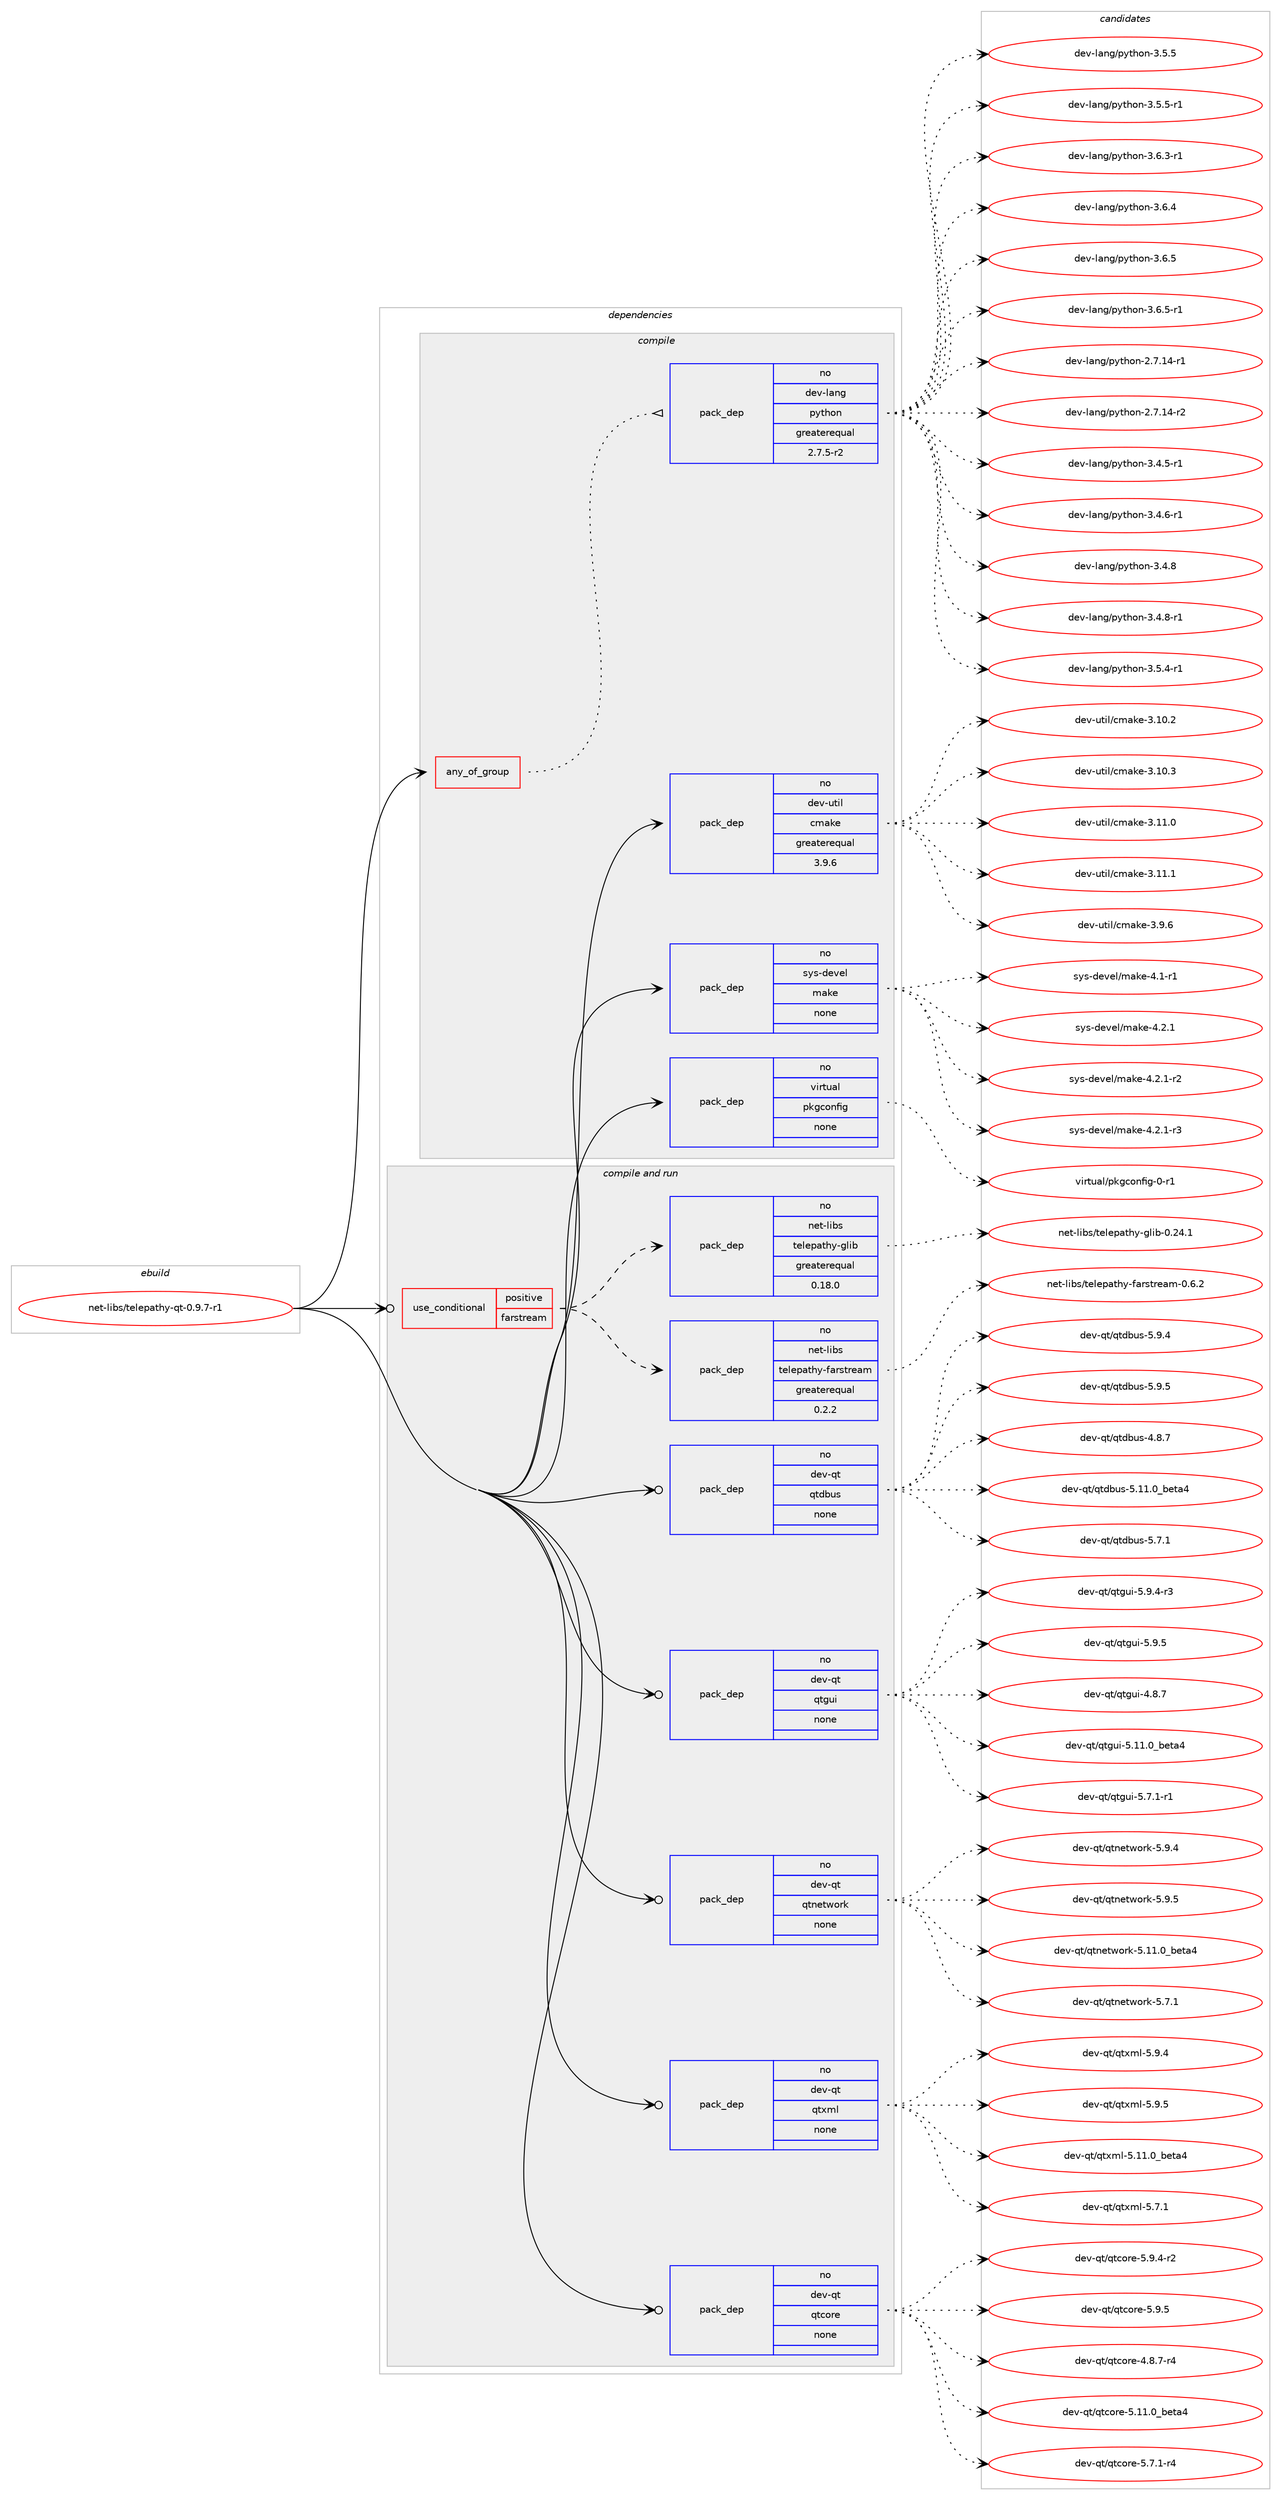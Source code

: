digraph prolog {

# *************
# Graph options
# *************

newrank=true;
concentrate=true;
compound=true;
graph [rankdir=LR,fontname=Helvetica,fontsize=10,ranksep=1.5];#, ranksep=2.5, nodesep=0.2];
edge  [arrowhead=vee];
node  [fontname=Helvetica,fontsize=10];

# **********
# The ebuild
# **********

subgraph cluster_leftcol {
color=gray;
rank=same;
label=<<i>ebuild</i>>;
id [label="net-libs/telepathy-qt-0.9.7-r1", color=red, width=4, href="../net-libs/telepathy-qt-0.9.7-r1.svg"];
}

# ****************
# The dependencies
# ****************

subgraph cluster_midcol {
color=gray;
label=<<i>dependencies</i>>;
subgraph cluster_compile {
fillcolor="#eeeeee";
style=filled;
label=<<i>compile</i>>;
subgraph any7 {
dependency412 [label=<<TABLE BORDER="0" CELLBORDER="1" CELLSPACING="0" CELLPADDING="4"><TR><TD CELLPADDING="10">any_of_group</TD></TR></TABLE>>, shape=none, color=red];subgraph pack281 {
dependency413 [label=<<TABLE BORDER="0" CELLBORDER="1" CELLSPACING="0" CELLPADDING="4" WIDTH="220"><TR><TD ROWSPAN="6" CELLPADDING="30">pack_dep</TD></TR><TR><TD WIDTH="110">no</TD></TR><TR><TD>dev-lang</TD></TR><TR><TD>python</TD></TR><TR><TD>greaterequal</TD></TR><TR><TD>2.7.5-r2</TD></TR></TABLE>>, shape=none, color=blue];
}
dependency412:e -> dependency413:w [weight=20,style="dotted",arrowhead="oinv"];
}
id:e -> dependency412:w [weight=20,style="solid",arrowhead="vee"];
subgraph pack282 {
dependency414 [label=<<TABLE BORDER="0" CELLBORDER="1" CELLSPACING="0" CELLPADDING="4" WIDTH="220"><TR><TD ROWSPAN="6" CELLPADDING="30">pack_dep</TD></TR><TR><TD WIDTH="110">no</TD></TR><TR><TD>dev-util</TD></TR><TR><TD>cmake</TD></TR><TR><TD>greaterequal</TD></TR><TR><TD>3.9.6</TD></TR></TABLE>>, shape=none, color=blue];
}
id:e -> dependency414:w [weight=20,style="solid",arrowhead="vee"];
subgraph pack283 {
dependency415 [label=<<TABLE BORDER="0" CELLBORDER="1" CELLSPACING="0" CELLPADDING="4" WIDTH="220"><TR><TD ROWSPAN="6" CELLPADDING="30">pack_dep</TD></TR><TR><TD WIDTH="110">no</TD></TR><TR><TD>sys-devel</TD></TR><TR><TD>make</TD></TR><TR><TD>none</TD></TR><TR><TD></TD></TR></TABLE>>, shape=none, color=blue];
}
id:e -> dependency415:w [weight=20,style="solid",arrowhead="vee"];
subgraph pack284 {
dependency416 [label=<<TABLE BORDER="0" CELLBORDER="1" CELLSPACING="0" CELLPADDING="4" WIDTH="220"><TR><TD ROWSPAN="6" CELLPADDING="30">pack_dep</TD></TR><TR><TD WIDTH="110">no</TD></TR><TR><TD>virtual</TD></TR><TR><TD>pkgconfig</TD></TR><TR><TD>none</TD></TR><TR><TD></TD></TR></TABLE>>, shape=none, color=blue];
}
id:e -> dependency416:w [weight=20,style="solid",arrowhead="vee"];
}
subgraph cluster_compileandrun {
fillcolor="#eeeeee";
style=filled;
label=<<i>compile and run</i>>;
subgraph cond126 {
dependency417 [label=<<TABLE BORDER="0" CELLBORDER="1" CELLSPACING="0" CELLPADDING="4"><TR><TD ROWSPAN="3" CELLPADDING="10">use_conditional</TD></TR><TR><TD>positive</TD></TR><TR><TD>farstream</TD></TR></TABLE>>, shape=none, color=red];
subgraph pack285 {
dependency418 [label=<<TABLE BORDER="0" CELLBORDER="1" CELLSPACING="0" CELLPADDING="4" WIDTH="220"><TR><TD ROWSPAN="6" CELLPADDING="30">pack_dep</TD></TR><TR><TD WIDTH="110">no</TD></TR><TR><TD>net-libs</TD></TR><TR><TD>telepathy-farstream</TD></TR><TR><TD>greaterequal</TD></TR><TR><TD>0.2.2</TD></TR></TABLE>>, shape=none, color=blue];
}
dependency417:e -> dependency418:w [weight=20,style="dashed",arrowhead="vee"];
subgraph pack286 {
dependency419 [label=<<TABLE BORDER="0" CELLBORDER="1" CELLSPACING="0" CELLPADDING="4" WIDTH="220"><TR><TD ROWSPAN="6" CELLPADDING="30">pack_dep</TD></TR><TR><TD WIDTH="110">no</TD></TR><TR><TD>net-libs</TD></TR><TR><TD>telepathy-glib</TD></TR><TR><TD>greaterequal</TD></TR><TR><TD>0.18.0</TD></TR></TABLE>>, shape=none, color=blue];
}
dependency417:e -> dependency419:w [weight=20,style="dashed",arrowhead="vee"];
}
id:e -> dependency417:w [weight=20,style="solid",arrowhead="odotvee"];
subgraph pack287 {
dependency420 [label=<<TABLE BORDER="0" CELLBORDER="1" CELLSPACING="0" CELLPADDING="4" WIDTH="220"><TR><TD ROWSPAN="6" CELLPADDING="30">pack_dep</TD></TR><TR><TD WIDTH="110">no</TD></TR><TR><TD>dev-qt</TD></TR><TR><TD>qtcore</TD></TR><TR><TD>none</TD></TR><TR><TD></TD></TR></TABLE>>, shape=none, color=blue];
}
id:e -> dependency420:w [weight=20,style="solid",arrowhead="odotvee"];
subgraph pack288 {
dependency421 [label=<<TABLE BORDER="0" CELLBORDER="1" CELLSPACING="0" CELLPADDING="4" WIDTH="220"><TR><TD ROWSPAN="6" CELLPADDING="30">pack_dep</TD></TR><TR><TD WIDTH="110">no</TD></TR><TR><TD>dev-qt</TD></TR><TR><TD>qtdbus</TD></TR><TR><TD>none</TD></TR><TR><TD></TD></TR></TABLE>>, shape=none, color=blue];
}
id:e -> dependency421:w [weight=20,style="solid",arrowhead="odotvee"];
subgraph pack289 {
dependency422 [label=<<TABLE BORDER="0" CELLBORDER="1" CELLSPACING="0" CELLPADDING="4" WIDTH="220"><TR><TD ROWSPAN="6" CELLPADDING="30">pack_dep</TD></TR><TR><TD WIDTH="110">no</TD></TR><TR><TD>dev-qt</TD></TR><TR><TD>qtgui</TD></TR><TR><TD>none</TD></TR><TR><TD></TD></TR></TABLE>>, shape=none, color=blue];
}
id:e -> dependency422:w [weight=20,style="solid",arrowhead="odotvee"];
subgraph pack290 {
dependency423 [label=<<TABLE BORDER="0" CELLBORDER="1" CELLSPACING="0" CELLPADDING="4" WIDTH="220"><TR><TD ROWSPAN="6" CELLPADDING="30">pack_dep</TD></TR><TR><TD WIDTH="110">no</TD></TR><TR><TD>dev-qt</TD></TR><TR><TD>qtnetwork</TD></TR><TR><TD>none</TD></TR><TR><TD></TD></TR></TABLE>>, shape=none, color=blue];
}
id:e -> dependency423:w [weight=20,style="solid",arrowhead="odotvee"];
subgraph pack291 {
dependency424 [label=<<TABLE BORDER="0" CELLBORDER="1" CELLSPACING="0" CELLPADDING="4" WIDTH="220"><TR><TD ROWSPAN="6" CELLPADDING="30">pack_dep</TD></TR><TR><TD WIDTH="110">no</TD></TR><TR><TD>dev-qt</TD></TR><TR><TD>qtxml</TD></TR><TR><TD>none</TD></TR><TR><TD></TD></TR></TABLE>>, shape=none, color=blue];
}
id:e -> dependency424:w [weight=20,style="solid",arrowhead="odotvee"];
}
subgraph cluster_run {
fillcolor="#eeeeee";
style=filled;
label=<<i>run</i>>;
}
}

# **************
# The candidates
# **************

subgraph cluster_choices {
rank=same;
color=gray;
label=<<i>candidates</i>>;

subgraph choice281 {
color=black;
nodesep=1;
choice100101118451089711010347112121116104111110455046554649524511449 [label="dev-lang/python-2.7.14-r1", color=red, width=4,href="../dev-lang/python-2.7.14-r1.svg"];
choice100101118451089711010347112121116104111110455046554649524511450 [label="dev-lang/python-2.7.14-r2", color=red, width=4,href="../dev-lang/python-2.7.14-r2.svg"];
choice1001011184510897110103471121211161041111104551465246534511449 [label="dev-lang/python-3.4.5-r1", color=red, width=4,href="../dev-lang/python-3.4.5-r1.svg"];
choice1001011184510897110103471121211161041111104551465246544511449 [label="dev-lang/python-3.4.6-r1", color=red, width=4,href="../dev-lang/python-3.4.6-r1.svg"];
choice100101118451089711010347112121116104111110455146524656 [label="dev-lang/python-3.4.8", color=red, width=4,href="../dev-lang/python-3.4.8.svg"];
choice1001011184510897110103471121211161041111104551465246564511449 [label="dev-lang/python-3.4.8-r1", color=red, width=4,href="../dev-lang/python-3.4.8-r1.svg"];
choice1001011184510897110103471121211161041111104551465346524511449 [label="dev-lang/python-3.5.4-r1", color=red, width=4,href="../dev-lang/python-3.5.4-r1.svg"];
choice100101118451089711010347112121116104111110455146534653 [label="dev-lang/python-3.5.5", color=red, width=4,href="../dev-lang/python-3.5.5.svg"];
choice1001011184510897110103471121211161041111104551465346534511449 [label="dev-lang/python-3.5.5-r1", color=red, width=4,href="../dev-lang/python-3.5.5-r1.svg"];
choice1001011184510897110103471121211161041111104551465446514511449 [label="dev-lang/python-3.6.3-r1", color=red, width=4,href="../dev-lang/python-3.6.3-r1.svg"];
choice100101118451089711010347112121116104111110455146544652 [label="dev-lang/python-3.6.4", color=red, width=4,href="../dev-lang/python-3.6.4.svg"];
choice100101118451089711010347112121116104111110455146544653 [label="dev-lang/python-3.6.5", color=red, width=4,href="../dev-lang/python-3.6.5.svg"];
choice1001011184510897110103471121211161041111104551465446534511449 [label="dev-lang/python-3.6.5-r1", color=red, width=4,href="../dev-lang/python-3.6.5-r1.svg"];
dependency413:e -> choice100101118451089711010347112121116104111110455046554649524511449:w [style=dotted,weight="100"];
dependency413:e -> choice100101118451089711010347112121116104111110455046554649524511450:w [style=dotted,weight="100"];
dependency413:e -> choice1001011184510897110103471121211161041111104551465246534511449:w [style=dotted,weight="100"];
dependency413:e -> choice1001011184510897110103471121211161041111104551465246544511449:w [style=dotted,weight="100"];
dependency413:e -> choice100101118451089711010347112121116104111110455146524656:w [style=dotted,weight="100"];
dependency413:e -> choice1001011184510897110103471121211161041111104551465246564511449:w [style=dotted,weight="100"];
dependency413:e -> choice1001011184510897110103471121211161041111104551465346524511449:w [style=dotted,weight="100"];
dependency413:e -> choice100101118451089711010347112121116104111110455146534653:w [style=dotted,weight="100"];
dependency413:e -> choice1001011184510897110103471121211161041111104551465346534511449:w [style=dotted,weight="100"];
dependency413:e -> choice1001011184510897110103471121211161041111104551465446514511449:w [style=dotted,weight="100"];
dependency413:e -> choice100101118451089711010347112121116104111110455146544652:w [style=dotted,weight="100"];
dependency413:e -> choice100101118451089711010347112121116104111110455146544653:w [style=dotted,weight="100"];
dependency413:e -> choice1001011184510897110103471121211161041111104551465446534511449:w [style=dotted,weight="100"];
}
subgraph choice282 {
color=black;
nodesep=1;
choice1001011184511711610510847991099710710145514649484650 [label="dev-util/cmake-3.10.2", color=red, width=4,href="../dev-util/cmake-3.10.2.svg"];
choice1001011184511711610510847991099710710145514649484651 [label="dev-util/cmake-3.10.3", color=red, width=4,href="../dev-util/cmake-3.10.3.svg"];
choice1001011184511711610510847991099710710145514649494648 [label="dev-util/cmake-3.11.0", color=red, width=4,href="../dev-util/cmake-3.11.0.svg"];
choice1001011184511711610510847991099710710145514649494649 [label="dev-util/cmake-3.11.1", color=red, width=4,href="../dev-util/cmake-3.11.1.svg"];
choice10010111845117116105108479910997107101455146574654 [label="dev-util/cmake-3.9.6", color=red, width=4,href="../dev-util/cmake-3.9.6.svg"];
dependency414:e -> choice1001011184511711610510847991099710710145514649484650:w [style=dotted,weight="100"];
dependency414:e -> choice1001011184511711610510847991099710710145514649484651:w [style=dotted,weight="100"];
dependency414:e -> choice1001011184511711610510847991099710710145514649494648:w [style=dotted,weight="100"];
dependency414:e -> choice1001011184511711610510847991099710710145514649494649:w [style=dotted,weight="100"];
dependency414:e -> choice10010111845117116105108479910997107101455146574654:w [style=dotted,weight="100"];
}
subgraph choice283 {
color=black;
nodesep=1;
choice115121115451001011181011084710997107101455246494511449 [label="sys-devel/make-4.1-r1", color=red, width=4,href="../sys-devel/make-4.1-r1.svg"];
choice115121115451001011181011084710997107101455246504649 [label="sys-devel/make-4.2.1", color=red, width=4,href="../sys-devel/make-4.2.1.svg"];
choice1151211154510010111810110847109971071014552465046494511450 [label="sys-devel/make-4.2.1-r2", color=red, width=4,href="../sys-devel/make-4.2.1-r2.svg"];
choice1151211154510010111810110847109971071014552465046494511451 [label="sys-devel/make-4.2.1-r3", color=red, width=4,href="../sys-devel/make-4.2.1-r3.svg"];
dependency415:e -> choice115121115451001011181011084710997107101455246494511449:w [style=dotted,weight="100"];
dependency415:e -> choice115121115451001011181011084710997107101455246504649:w [style=dotted,weight="100"];
dependency415:e -> choice1151211154510010111810110847109971071014552465046494511450:w [style=dotted,weight="100"];
dependency415:e -> choice1151211154510010111810110847109971071014552465046494511451:w [style=dotted,weight="100"];
}
subgraph choice284 {
color=black;
nodesep=1;
choice11810511411611797108471121071039911111010210510345484511449 [label="virtual/pkgconfig-0-r1", color=red, width=4,href="../virtual/pkgconfig-0-r1.svg"];
dependency416:e -> choice11810511411611797108471121071039911111010210510345484511449:w [style=dotted,weight="100"];
}
subgraph choice285 {
color=black;
nodesep=1;
choice11010111645108105981154711610110810111297116104121451029711411511611410197109454846544650 [label="net-libs/telepathy-farstream-0.6.2", color=red, width=4,href="../net-libs/telepathy-farstream-0.6.2.svg"];
dependency418:e -> choice11010111645108105981154711610110810111297116104121451029711411511611410197109454846544650:w [style=dotted,weight="100"];
}
subgraph choice286 {
color=black;
nodesep=1;
choice11010111645108105981154711610110810111297116104121451031081059845484650524649 [label="net-libs/telepathy-glib-0.24.1", color=red, width=4,href="../net-libs/telepathy-glib-0.24.1.svg"];
dependency419:e -> choice11010111645108105981154711610110810111297116104121451031081059845484650524649:w [style=dotted,weight="100"];
}
subgraph choice287 {
color=black;
nodesep=1;
choice1001011184511311647113116991111141014552465646554511452 [label="dev-qt/qtcore-4.8.7-r4", color=red, width=4,href="../dev-qt/qtcore-4.8.7-r4.svg"];
choice1001011184511311647113116991111141014553464949464895981011169752 [label="dev-qt/qtcore-5.11.0_beta4", color=red, width=4,href="../dev-qt/qtcore-5.11.0_beta4.svg"];
choice1001011184511311647113116991111141014553465546494511452 [label="dev-qt/qtcore-5.7.1-r4", color=red, width=4,href="../dev-qt/qtcore-5.7.1-r4.svg"];
choice1001011184511311647113116991111141014553465746524511450 [label="dev-qt/qtcore-5.9.4-r2", color=red, width=4,href="../dev-qt/qtcore-5.9.4-r2.svg"];
choice100101118451131164711311699111114101455346574653 [label="dev-qt/qtcore-5.9.5", color=red, width=4,href="../dev-qt/qtcore-5.9.5.svg"];
dependency420:e -> choice1001011184511311647113116991111141014552465646554511452:w [style=dotted,weight="100"];
dependency420:e -> choice1001011184511311647113116991111141014553464949464895981011169752:w [style=dotted,weight="100"];
dependency420:e -> choice1001011184511311647113116991111141014553465546494511452:w [style=dotted,weight="100"];
dependency420:e -> choice1001011184511311647113116991111141014553465746524511450:w [style=dotted,weight="100"];
dependency420:e -> choice100101118451131164711311699111114101455346574653:w [style=dotted,weight="100"];
}
subgraph choice288 {
color=black;
nodesep=1;
choice100101118451131164711311610098117115455246564655 [label="dev-qt/qtdbus-4.8.7", color=red, width=4,href="../dev-qt/qtdbus-4.8.7.svg"];
choice1001011184511311647113116100981171154553464949464895981011169752 [label="dev-qt/qtdbus-5.11.0_beta4", color=red, width=4,href="../dev-qt/qtdbus-5.11.0_beta4.svg"];
choice100101118451131164711311610098117115455346554649 [label="dev-qt/qtdbus-5.7.1", color=red, width=4,href="../dev-qt/qtdbus-5.7.1.svg"];
choice100101118451131164711311610098117115455346574652 [label="dev-qt/qtdbus-5.9.4", color=red, width=4,href="../dev-qt/qtdbus-5.9.4.svg"];
choice100101118451131164711311610098117115455346574653 [label="dev-qt/qtdbus-5.9.5", color=red, width=4,href="../dev-qt/qtdbus-5.9.5.svg"];
dependency421:e -> choice100101118451131164711311610098117115455246564655:w [style=dotted,weight="100"];
dependency421:e -> choice1001011184511311647113116100981171154553464949464895981011169752:w [style=dotted,weight="100"];
dependency421:e -> choice100101118451131164711311610098117115455346554649:w [style=dotted,weight="100"];
dependency421:e -> choice100101118451131164711311610098117115455346574652:w [style=dotted,weight="100"];
dependency421:e -> choice100101118451131164711311610098117115455346574653:w [style=dotted,weight="100"];
}
subgraph choice289 {
color=black;
nodesep=1;
choice1001011184511311647113116103117105455246564655 [label="dev-qt/qtgui-4.8.7", color=red, width=4,href="../dev-qt/qtgui-4.8.7.svg"];
choice10010111845113116471131161031171054553464949464895981011169752 [label="dev-qt/qtgui-5.11.0_beta4", color=red, width=4,href="../dev-qt/qtgui-5.11.0_beta4.svg"];
choice10010111845113116471131161031171054553465546494511449 [label="dev-qt/qtgui-5.7.1-r1", color=red, width=4,href="../dev-qt/qtgui-5.7.1-r1.svg"];
choice10010111845113116471131161031171054553465746524511451 [label="dev-qt/qtgui-5.9.4-r3", color=red, width=4,href="../dev-qt/qtgui-5.9.4-r3.svg"];
choice1001011184511311647113116103117105455346574653 [label="dev-qt/qtgui-5.9.5", color=red, width=4,href="../dev-qt/qtgui-5.9.5.svg"];
dependency422:e -> choice1001011184511311647113116103117105455246564655:w [style=dotted,weight="100"];
dependency422:e -> choice10010111845113116471131161031171054553464949464895981011169752:w [style=dotted,weight="100"];
dependency422:e -> choice10010111845113116471131161031171054553465546494511449:w [style=dotted,weight="100"];
dependency422:e -> choice10010111845113116471131161031171054553465746524511451:w [style=dotted,weight="100"];
dependency422:e -> choice1001011184511311647113116103117105455346574653:w [style=dotted,weight="100"];
}
subgraph choice290 {
color=black;
nodesep=1;
choice10010111845113116471131161101011161191111141074553464949464895981011169752 [label="dev-qt/qtnetwork-5.11.0_beta4", color=red, width=4,href="../dev-qt/qtnetwork-5.11.0_beta4.svg"];
choice1001011184511311647113116110101116119111114107455346554649 [label="dev-qt/qtnetwork-5.7.1", color=red, width=4,href="../dev-qt/qtnetwork-5.7.1.svg"];
choice1001011184511311647113116110101116119111114107455346574652 [label="dev-qt/qtnetwork-5.9.4", color=red, width=4,href="../dev-qt/qtnetwork-5.9.4.svg"];
choice1001011184511311647113116110101116119111114107455346574653 [label="dev-qt/qtnetwork-5.9.5", color=red, width=4,href="../dev-qt/qtnetwork-5.9.5.svg"];
dependency423:e -> choice10010111845113116471131161101011161191111141074553464949464895981011169752:w [style=dotted,weight="100"];
dependency423:e -> choice1001011184511311647113116110101116119111114107455346554649:w [style=dotted,weight="100"];
dependency423:e -> choice1001011184511311647113116110101116119111114107455346574652:w [style=dotted,weight="100"];
dependency423:e -> choice1001011184511311647113116110101116119111114107455346574653:w [style=dotted,weight="100"];
}
subgraph choice291 {
color=black;
nodesep=1;
choice10010111845113116471131161201091084553464949464895981011169752 [label="dev-qt/qtxml-5.11.0_beta4", color=red, width=4,href="../dev-qt/qtxml-5.11.0_beta4.svg"];
choice1001011184511311647113116120109108455346554649 [label="dev-qt/qtxml-5.7.1", color=red, width=4,href="../dev-qt/qtxml-5.7.1.svg"];
choice1001011184511311647113116120109108455346574652 [label="dev-qt/qtxml-5.9.4", color=red, width=4,href="../dev-qt/qtxml-5.9.4.svg"];
choice1001011184511311647113116120109108455346574653 [label="dev-qt/qtxml-5.9.5", color=red, width=4,href="../dev-qt/qtxml-5.9.5.svg"];
dependency424:e -> choice10010111845113116471131161201091084553464949464895981011169752:w [style=dotted,weight="100"];
dependency424:e -> choice1001011184511311647113116120109108455346554649:w [style=dotted,weight="100"];
dependency424:e -> choice1001011184511311647113116120109108455346574652:w [style=dotted,weight="100"];
dependency424:e -> choice1001011184511311647113116120109108455346574653:w [style=dotted,weight="100"];
}
}

}
